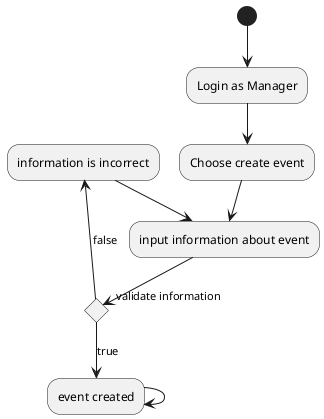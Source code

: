 @startuml
(*)  --> "Login as Manager"
--> "Choose create event"
--> "input information about event"
if "validate information"
--> [true] "event created"
--> "event created"
else
-up-> [false] "information is incorrect"
--> "input information about event"
endif
@enduml